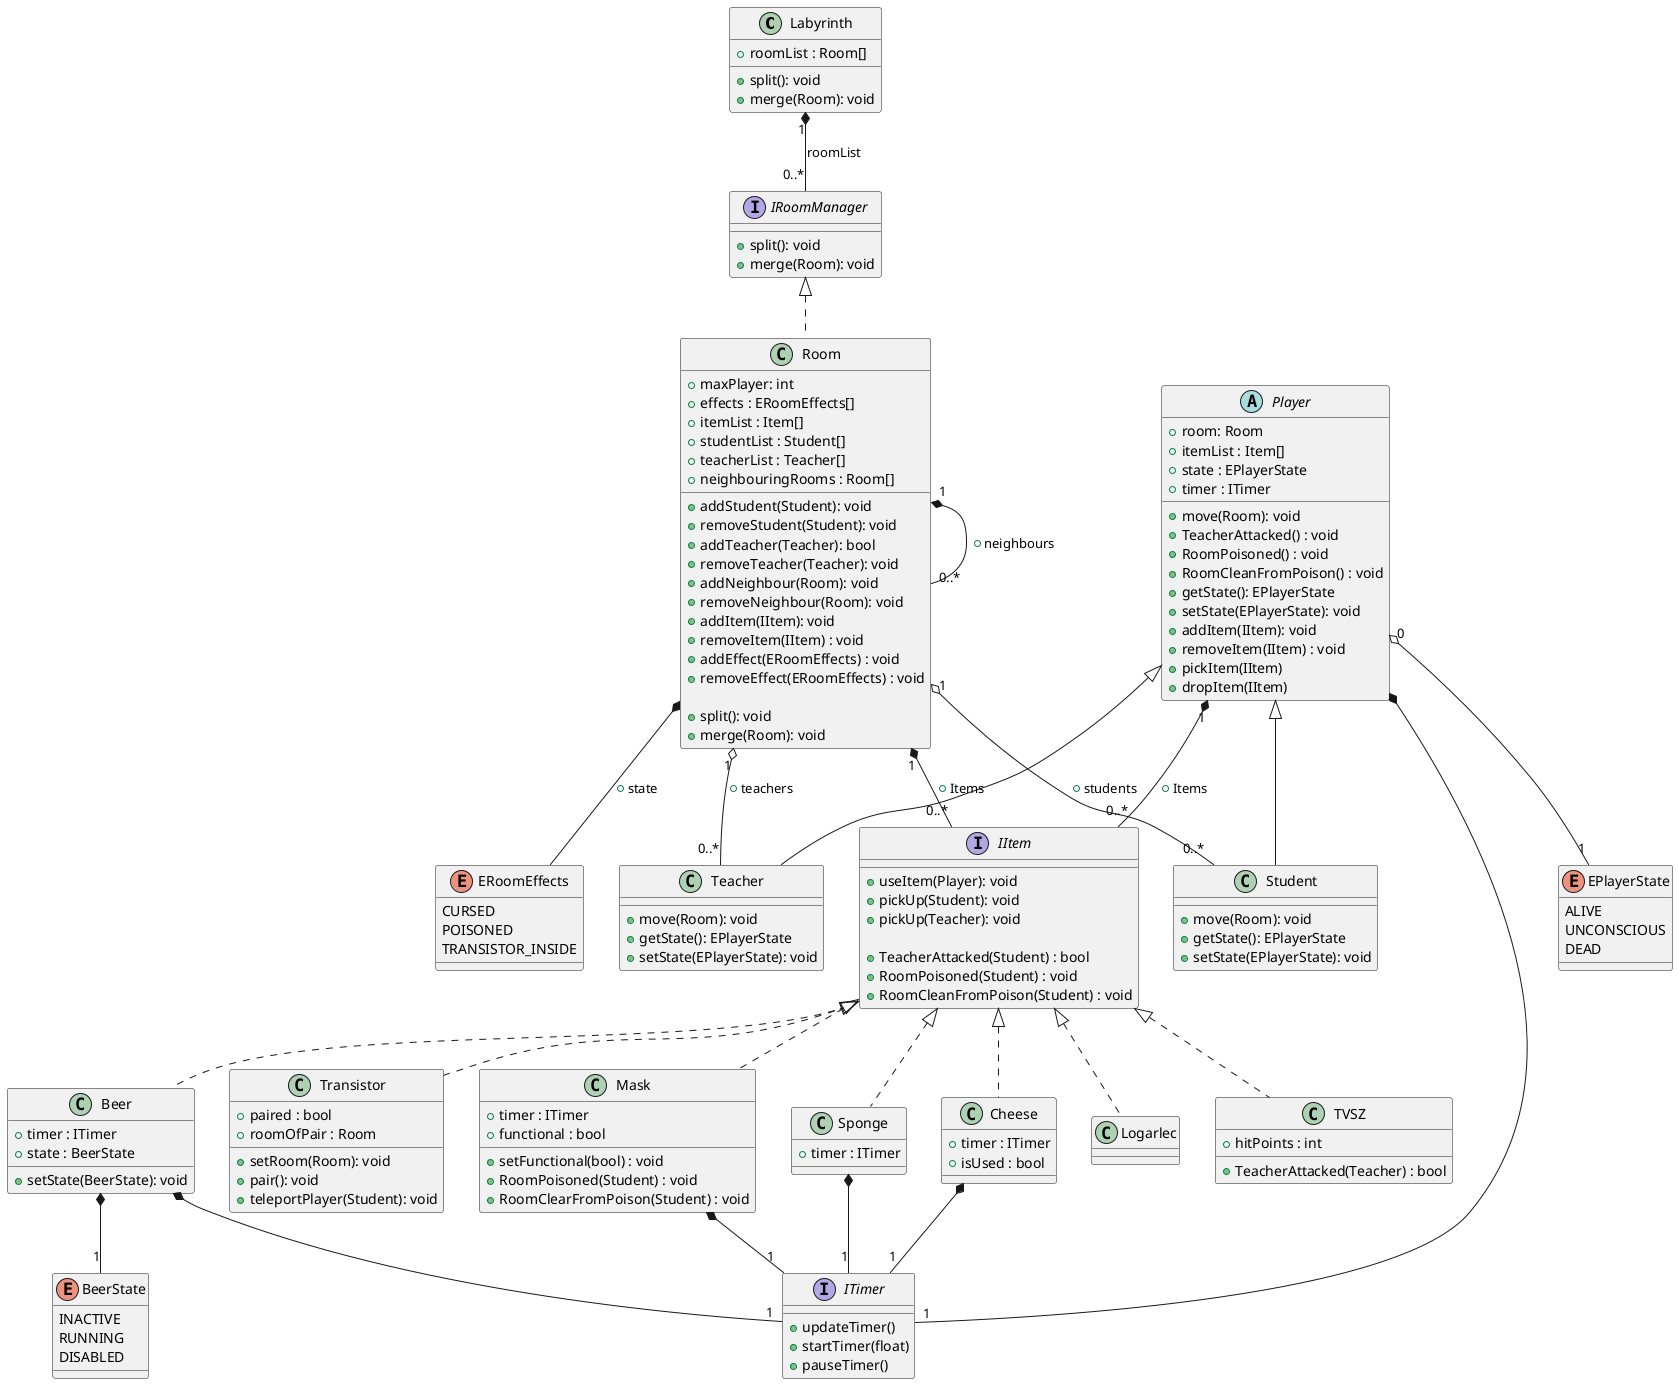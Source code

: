 @startuml UML

class Labyrinth {
    +roomList : Room[]

    +split(): void
    +merge(Room): void
}

Labyrinth "1" *-- "0..*" IRoomManager: roomList

interface IRoomManager {
    + split(): void
    + merge(Room): void
}

/' Removed implementing IItemHolder '/
class Room implements IRoomManager {
    + maxPlayer: int
    + effects : ERoomEffects[]
    + itemList : Item[]
    + studentList : Student[]
    + teacherList : Teacher[]
    + neighbouringRooms : Room[]

    + addStudent(Student): void
    + removeStudent(Student): void
    + addTeacher(Teacher): bool
    + removeTeacher(Teacher): void
    + addNeighbour(Room): void
    + removeNeighbour(Room): void
    + addItem(IItem): void
    + removeItem(IItem) : void
    + addEffect(ERoomEffects) : void
    + removeEffect(ERoomEffects) : void

    + split(): void
    + merge(Room): void
}

Room "1" o-- "0..*" Student: + students
Room "1" o-- "0..*" Teacher: + teachers
Room "1" *-- "0..*" Room: + neighbours
Room "1" *-- "0..*" IItem: + Items
Room *-- ERoomEffects: + state


enum EPlayerState {
    ALIVE
    UNCONSCIOUS
    DEAD
}

/' Removed implementing IItemHolder '/
abstract class Player {
    + room: Room
    + itemList : Item[]
    + state : EPlayerState
    + timer : ITimer

    + move(Room): void
    + TeacherAttacked() : void
    + RoomPoisoned() : void
    + RoomCleanFromPoison() : void
    + getState(): EPlayerState
    + setState(EPlayerState): void
    + addItem(IItem): void
    + removeItem(IItem) : void
    + pickItem(IItem)
    + dropItem(IItem)
}

Player "0" o-- "1" EPlayerState
Player "1" *-- "0..*" IItem: + Items
Player *-- "1" ITimer

interface IItem {
    + useItem(Player): void
    + pickUp(Student): void
    + pickUp(Teacher): void

    + TeacherAttacked(Student) : bool
    + RoomPoisoned(Student) : void
    + RoomCleanFromPoison(Student) : void
}

class Teacher extends Player{
    + move(Room): void
    + getState(): EPlayerState
    + setState(EPlayerState): void
}

class Student extends Player{
    + move(Room): void
    + getState(): EPlayerState
    + setState(EPlayerState): void
}

/' interface IItemHolder {
    + addItemy(Item: Item): void
    + removeItem(Item: Item): void
} '/

enum ERoomEffects {
    CURSED
    POISONED
    TRANSISTOR_INSIDE
}

interface ITimer {
    + updateTimer()
    + startTimer(float)
    + pauseTimer()
}

class TVSZ implements IItem {
    + hitPoints : int

    + TeacherAttacked(Teacher) : bool
}

class Transistor implements IItem  {
    + paired : bool
    + roomOfPair : Room

    + setRoom(Room): void
    + pair(): void
    + teleportPlayer(Student): void
}

enum BeerState {
    INACTIVE
    RUNNING
    DISABLED
}

class Beer implements IItem {
    + timer : ITimer
    + state : BeerState

    + setState(BeerState): void
}
Beer *-- "1" ITimer
Beer *-- "1" BeerState

class Mask implements IItem  {
    + timer : ITimer
    + functional : bool

    + setFunctional(bool) : void
    + RoomPoisoned(Student) : void
    + RoomClearFromPoison(Student) : void

}
Mask *-- "1" ITimer

class Sponge  implements IItem {
    + timer : ITimer

}
Sponge *-- "1" ITimer

class Cheese  implements IItem {
    + timer : ITimer
    + isUsed : bool

}
Cheese *-- "1" ITimer

class Logarlec  implements IItem  {
}



@enduml
